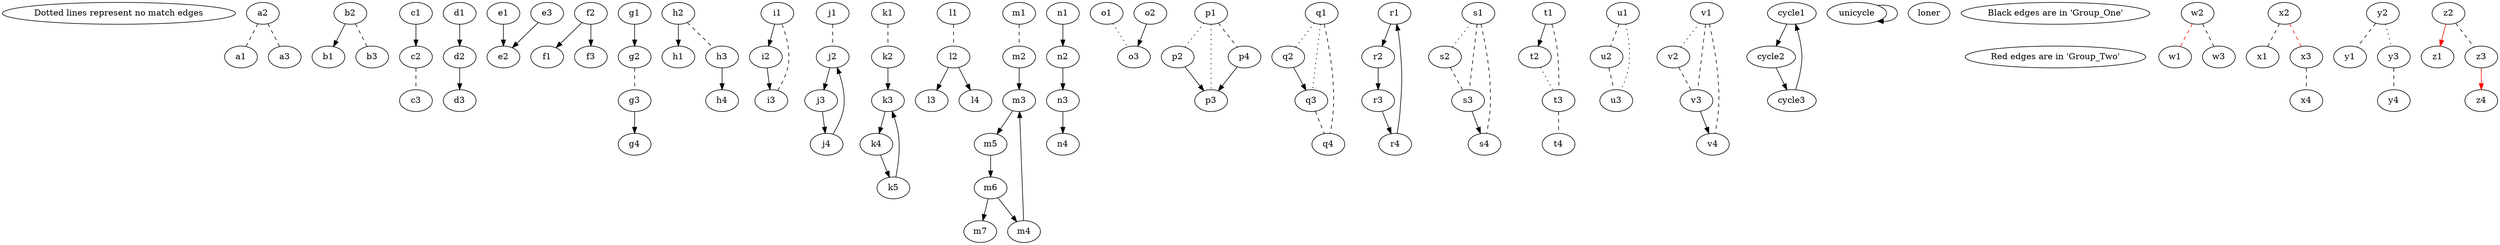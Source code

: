 digraph cow
	{

"Dotted lines represent no match edges"

a2 -> a1 [style=dashed arrowhead=none];
a2 -> a3 [style=dashed arrowhead=none];

b2 -> b1;
b2 -> b3 [style=dashed arrowhead=none];

c1 -> c2;
c2 -> c3 [style=dashed arrowhead=none];

d1 -> d2;
d2 -> d3;

e1 -> e2;
e3 -> e2;

f2 -> f1;
f2 -> f3;

g1 -> g2;
g2 -> g3 [style=dashed arrowhead=none];
g3 -> g4;

h2 -> h1;
h2 -> h3 [style=dashed arrowhead=none];
h3 -> h4;

i1 -> i2;
i2 -> i3;
i3 -> i1 [style=dashed arrowhead=none];

j1 -> j2 [style=dashed arrowhead=none];
j2 -> j3;
j3 -> j4;
j4 -> j2;

k1 -> k2 [style=dashed arrowhead=none];
k2 -> k3;
k3 -> k4;
k4 -> k5;
k5 -> k3;

l1 -> l2 [style=dashed arrowhead=none];
l2 -> l3;
l2 -> l4;

m1 -> m2 [style=dashed arrowhead=none];
m2 -> m3;
m3 -> m5;
m5 -> m6;
m6 -> m4;
m4 -> m3;
m6 -> m7;

n1 -> n2;
n2 -> n3;
n3 -> n4;

o1 -> o3 [style=dotted arrowhead=none];
o2 -> o3;

p1 -> p2 [style=dotted arrowhead=none];
p2 -> p3;
p1 -> p3 [style=dotted arrowhead=none];
p1 -> p4 [style=dashed arrowhead=none];
p4 -> p3;

q1 -> q2 [style=dotted arrowhead=none];
q2 -> q3;
q1 -> q3 [style=dotted arrowhead=none];
q1 -> q4 [style=dashed arrowhead=none];
q3 -> q4 [style=dashed arrowhead=none];

r1 -> r2;
r2 -> r3;
r3 -> r4;
r4 -> r1;

s1 -> s2 [style=dotted arrowhead=none];
s2 -> s3 [style=dashed arrowhead=none];
s1 -> s3 [style=dashed arrowhead=none];
s1 -> s4 [style=dashed arrowhead=none];
s3 -> s4;

t1 -> t2;
t1 -> t3 [style=dashed arrowhead=none];
t2 -> t3 [style=dotted arrowhead=none];
t3 -> t4 [style=dashed arrowhead=none];

u1 -> u2 [style=dashed arrowhead=none];
u2 -> u3 [style=dashed arrowhead=none];
u1 -> u3 [style=dotted arrowhead=none];

v1 -> v2 [style=dotted arrowhead=none];
v2 -> v3 [style=dashed arrowhead=none];
v1 -> v3 [style=dashed arrowhead=none];
v1 -> v4 [style=dashed arrowhead=none];
v3 -> v4;

cycle1 -> cycle2;
cycle2 -> cycle3;
cycle3 -> cycle1;

unicycle -> unicycle;

loner;
"Black edges are in 'Group_One'" -> "Red edges are in 'Group_Two'" [style=invis];


w2 -> w1 [style=dashed arrowhead=none color="red"];
w2 -> w3 [style=dashed arrowhead=none];

x2 -> x1 [style=dashed arrowhead=none];
x2 -> x3 [style=dashed arrowhead=none color="red"];
x3 -> x4 [style=dashed arrowhead=none];

y2 -> y1 [style=dashed arrowhead=none];
y2 -> y3 [style=dotted arrowhead=none];
y3 -> y4 [style=dashed arrowhead=none];

z2 -> z1 [color="red"];
z2 -> z3 [style=dashed arrowhead=none];
z3 -> z4 [color="red"];

}
